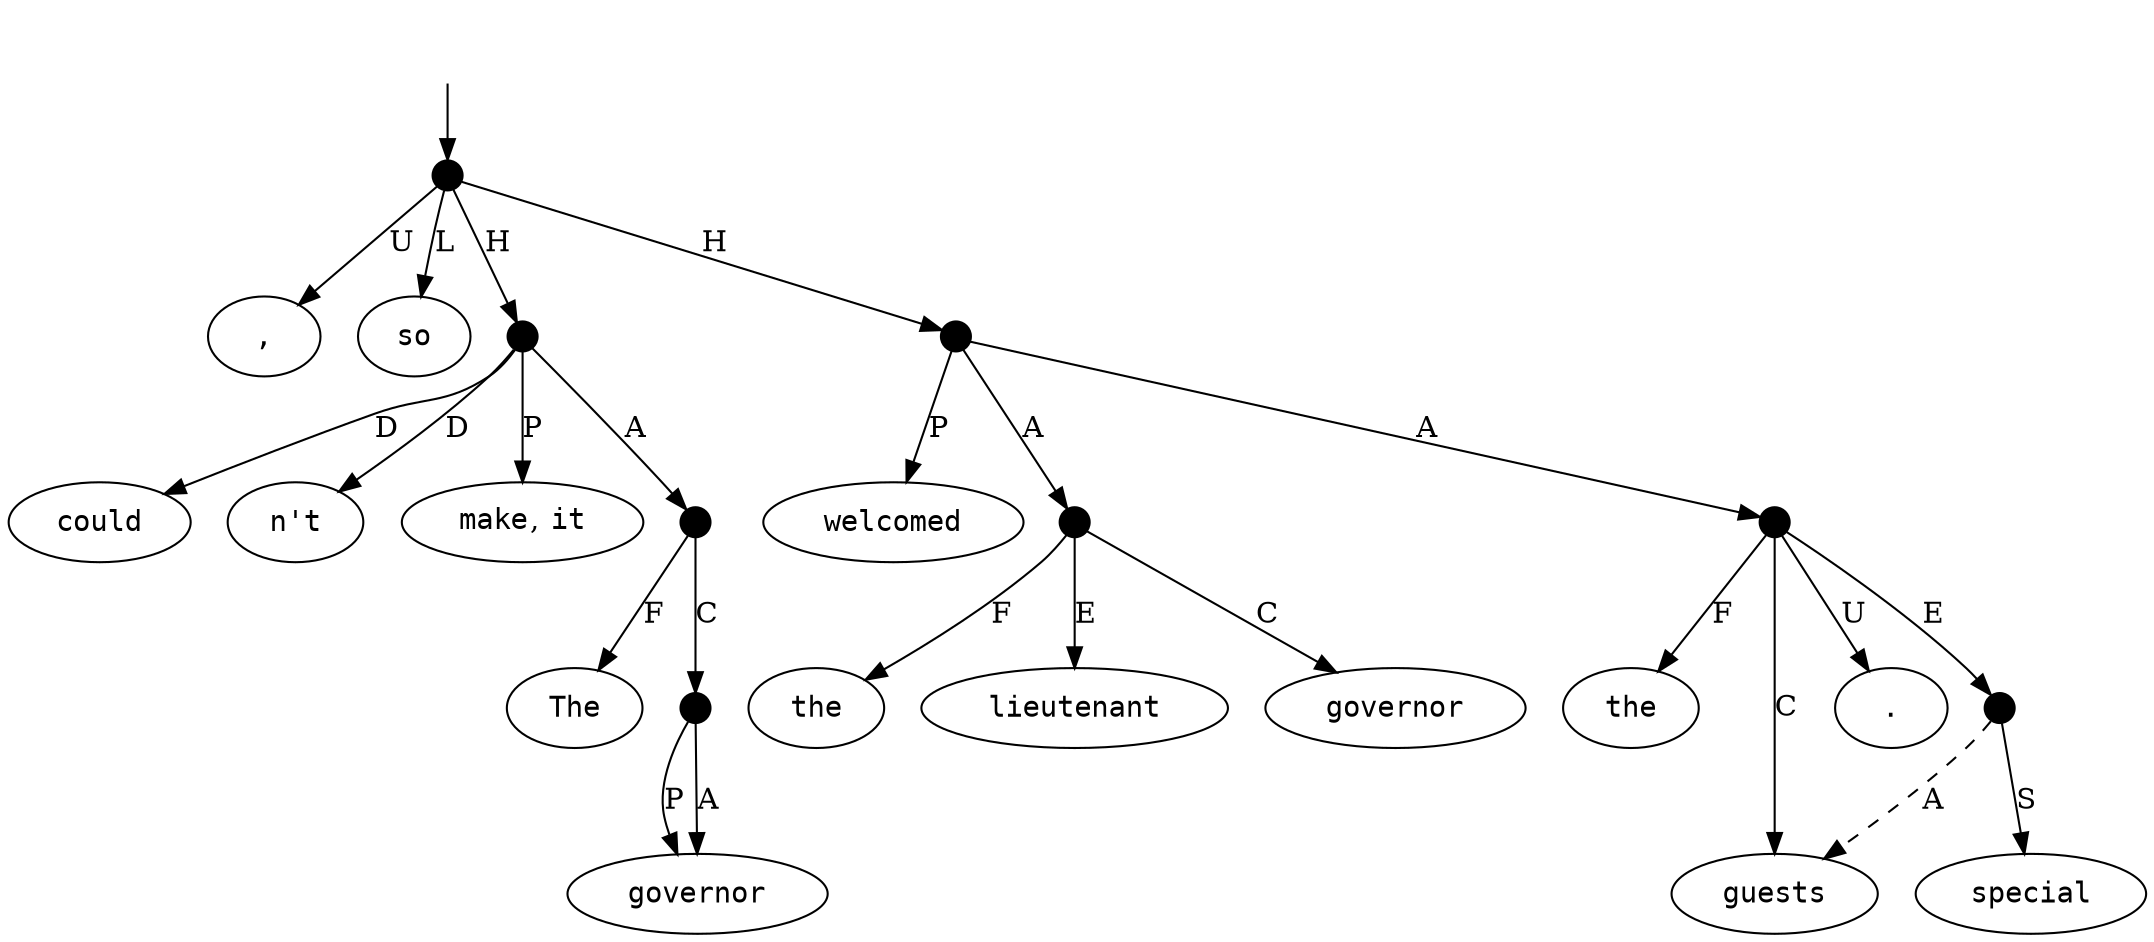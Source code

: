 digraph "20010010" {
  top [ style=invis ];
  top -> 17;
  0 [ label=<<table align="center" border="0" cellspacing="0"><tr><td colspan="2"><font face="Courier">The</font></td></tr></table>> ];
  1 [ label=<<table align="center" border="0" cellspacing="0"><tr><td colspan="2"><font face="Courier">governor</font></td></tr></table>> ];
  2 [ label=<<table align="center" border="0" cellspacing="0"><tr><td colspan="2"><font face="Courier">could</font></td></tr></table>> ];
  3 [ label=<<table align="center" border="0" cellspacing="0"><tr><td colspan="2"><font face="Courier">n&#x27;t</font></td></tr></table>> ];
  4 [ label=<<table align="center" border="0" cellspacing="0"><tr><td colspan="2"><font face="Courier">make</font>,&nbsp;<font face="Courier">it</font></td></tr></table>> ];
  5 [ label=<<table align="center" border="0" cellspacing="0"><tr><td colspan="2"><font face="Courier">,</font></td></tr></table>> ];
  6 [ label=<<table align="center" border="0" cellspacing="0"><tr><td colspan="2"><font face="Courier">so</font></td></tr></table>> ];
  7 [ label=<<table align="center" border="0" cellspacing="0"><tr><td colspan="2"><font face="Courier">the</font></td></tr></table>> ];
  8 [ label=<<table align="center" border="0" cellspacing="0"><tr><td colspan="2"><font face="Courier">lieutenant</font></td></tr></table>> ];
  9 [ label=<<table align="center" border="0" cellspacing="0"><tr><td colspan="2"><font face="Courier">governor</font></td></tr></table>> ];
  10 [ label=<<table align="center" border="0" cellspacing="0"><tr><td colspan="2"><font face="Courier">welcomed</font></td></tr></table>> ];
  11 [ label=<<table align="center" border="0" cellspacing="0"><tr><td colspan="2"><font face="Courier">the</font></td></tr></table>> ];
  12 [ label=<<table align="center" border="0" cellspacing="0"><tr><td colspan="2"><font face="Courier">special</font></td></tr></table>> ];
  13 [ label=<<table align="center" border="0" cellspacing="0"><tr><td colspan="2"><font face="Courier">guests</font></td></tr></table>> ];
  14 [ label=<<table align="center" border="0" cellspacing="0"><tr><td colspan="2"><font face="Courier">.</font></td></tr></table>> ];
  15 [ shape=point, width=0.2 ];
  16 [ shape=point, width=0.2 ];
  17 [ shape=point, width=0.2 ];
  18 [ shape=point, width=0.2 ];
  19 [ shape=point, width=0.2 ];
  20 [ shape=point, width=0.2 ];
  21 [ shape=point, width=0.2 ];
  22 [ shape=point, width=0.2 ];
  17 -> 5 [ label="U" ];
  19 -> 8 [ label="E" ];
  16 -> 2 [ label="D" ];
  20 -> 21 [ label="A" ];
  21 -> 22 [ label="E" ];
  21 -> 14 [ label="U" ];
  18 -> 1 [ label="P" ];
  22 -> 13 [ label="A", style=dashed ];
  16 -> 4 [ label="P" ];
  16 -> 3 [ label="D" ];
  15 -> 0 [ label="F" ];
  22 -> 12 [ label="S" ];
  18 -> 1 [ label="A" ];
  17 -> 6 [ label="L" ];
  21 -> 11 [ label="F" ];
  16 -> 15 [ label="A" ];
  17 -> 20 [ label="H" ];
  19 -> 7 [ label="F" ];
  20 -> 10 [ label="P" ];
  17 -> 16 [ label="H" ];
  15 -> 18 [ label="C" ];
  21 -> 13 [ label="C" ];
  19 -> 9 [ label="C" ];
  20 -> 19 [ label="A" ];
}

